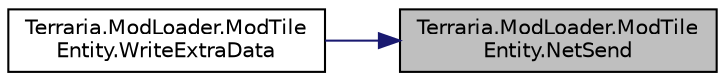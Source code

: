 digraph "Terraria.ModLoader.ModTileEntity.NetSend"
{
 // LATEX_PDF_SIZE
  edge [fontname="Helvetica",fontsize="10",labelfontname="Helvetica",labelfontsize="10"];
  node [fontname="Helvetica",fontsize="10",shape=record];
  rankdir="RL";
  Node1 [label="Terraria.ModLoader.ModTile\lEntity.NetSend",height=0.2,width=0.4,color="black", fillcolor="grey75", style="filled", fontcolor="black",tooltip="Allows you to send custom data for this tile entity between client and server. This is called on the ..."];
  Node1 -> Node2 [dir="back",color="midnightblue",fontsize="10",style="solid",fontname="Helvetica"];
  Node2 [label="Terraria.ModLoader.ModTile\lEntity.WriteExtraData",height=0.2,width=0.4,color="black", fillcolor="white", style="filled",URL="$class_terraria_1_1_mod_loader_1_1_mod_tile_entity.html#a46d214ed56f5b7d9437d08bd1e1087f9",tooltip="Don't use this. It is included only for completion's sake."];
}
